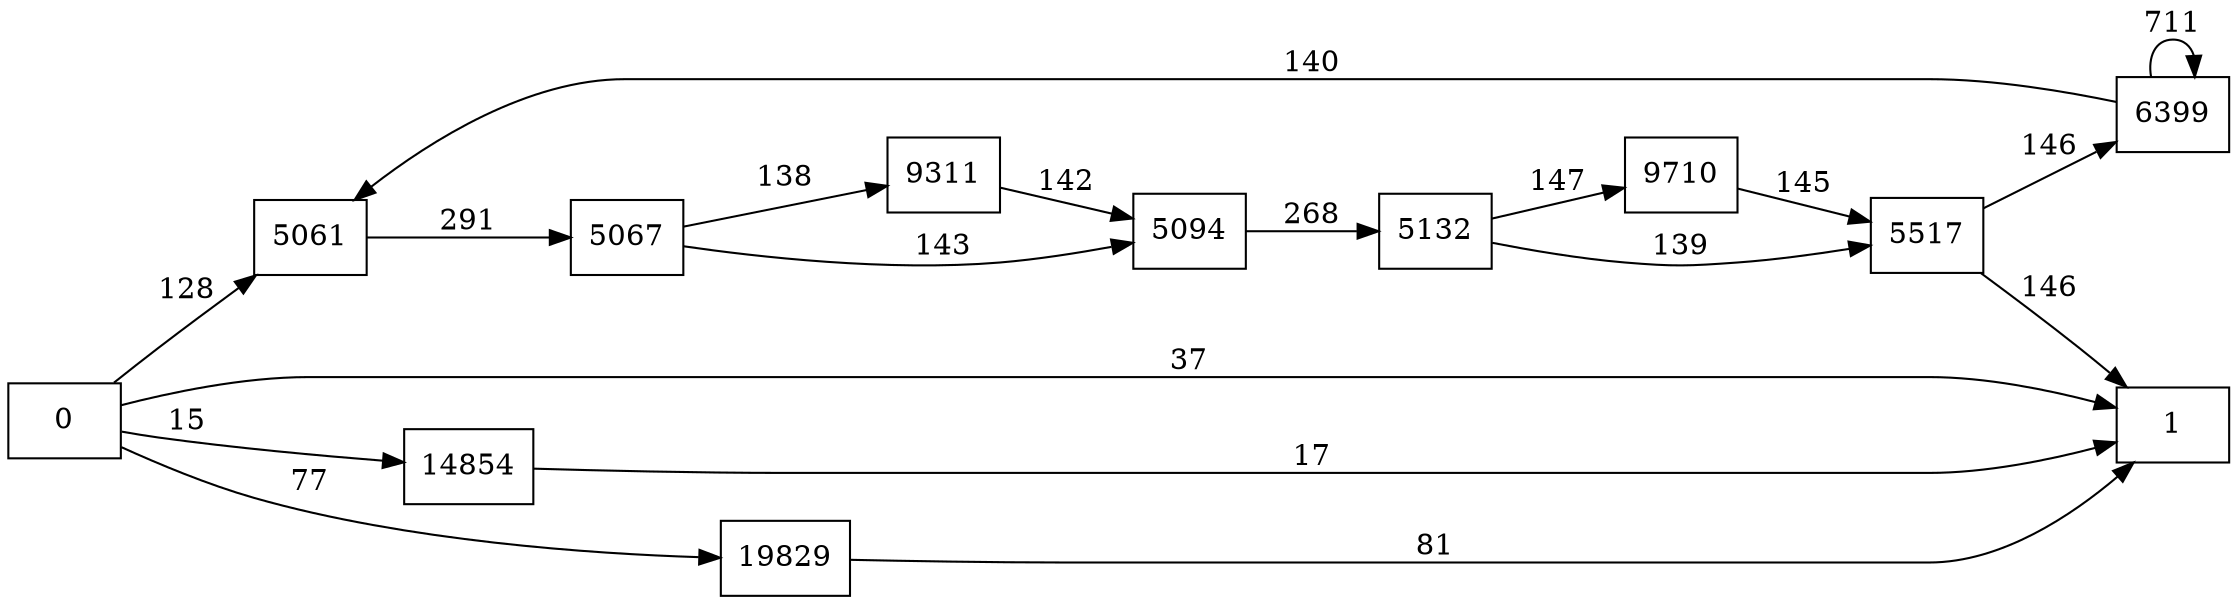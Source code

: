 digraph {
	graph [rankdir=LR]
	node [shape=rectangle]
	5061 -> 5067 [label=291]
	5067 -> 5094 [label=143]
	5067 -> 9311 [label=138]
	5094 -> 5132 [label=268]
	5132 -> 5517 [label=139]
	5132 -> 9710 [label=147]
	5517 -> 6399 [label=146]
	5517 -> 1 [label=146]
	6399 -> 6399 [label=711]
	6399 -> 5061 [label=140]
	9311 -> 5094 [label=142]
	9710 -> 5517 [label=145]
	14854 -> 1 [label=17]
	19829 -> 1 [label=81]
	0 -> 1 [label=37]
	0 -> 5061 [label=128]
	0 -> 14854 [label=15]
	0 -> 19829 [label=77]
}
